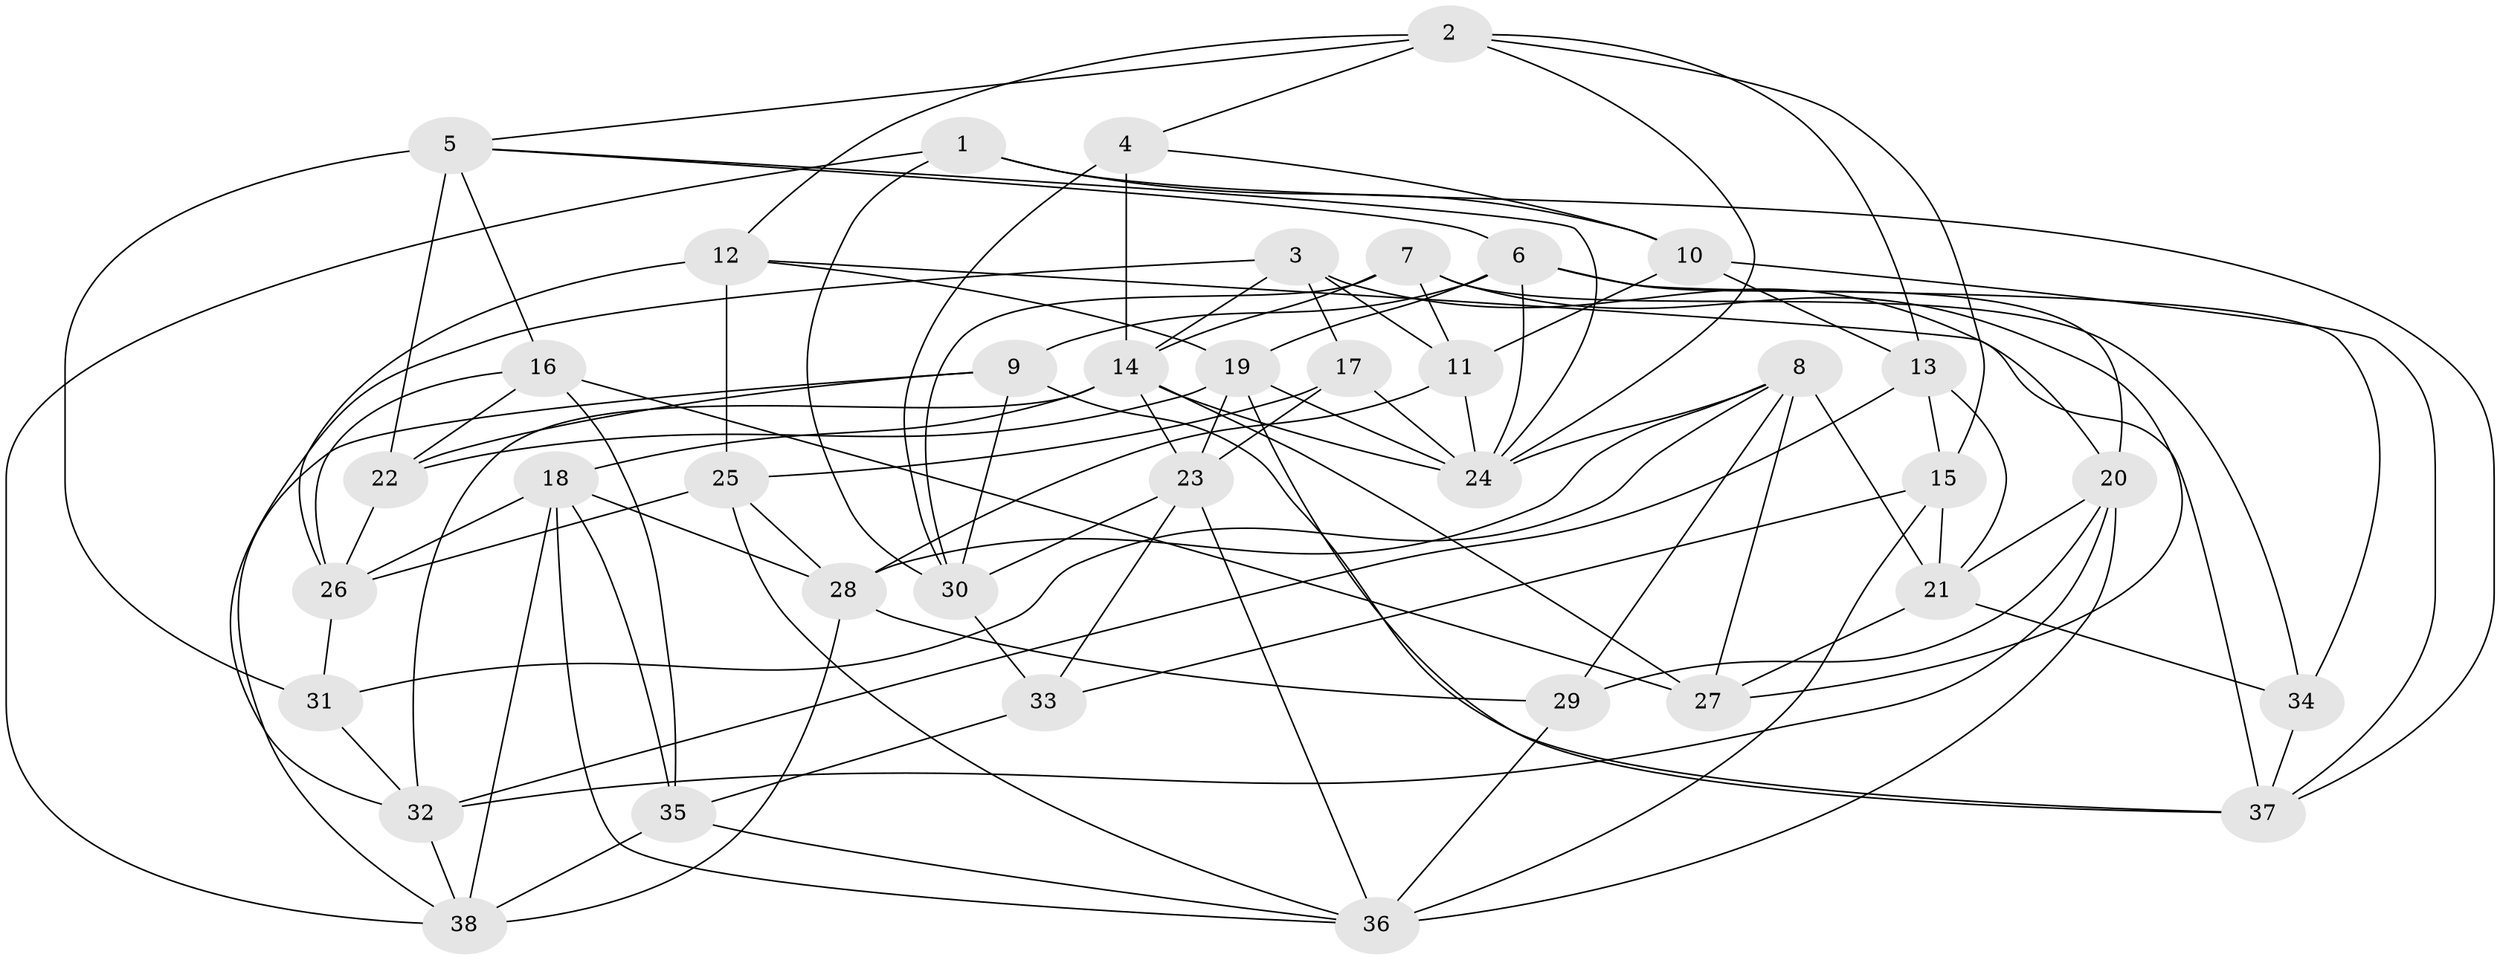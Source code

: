 // original degree distribution, {4: 1.0}
// Generated by graph-tools (version 1.1) at 2025/02/03/09/25 03:02:57]
// undirected, 38 vertices, 103 edges
graph export_dot {
graph [start="1"]
  node [color=gray90,style=filled];
  1;
  2;
  3;
  4;
  5;
  6;
  7;
  8;
  9;
  10;
  11;
  12;
  13;
  14;
  15;
  16;
  17;
  18;
  19;
  20;
  21;
  22;
  23;
  24;
  25;
  26;
  27;
  28;
  29;
  30;
  31;
  32;
  33;
  34;
  35;
  36;
  37;
  38;
  1 -- 10 [weight=1.0];
  1 -- 30 [weight=1.0];
  1 -- 37 [weight=1.0];
  1 -- 38 [weight=1.0];
  2 -- 4 [weight=1.0];
  2 -- 5 [weight=1.0];
  2 -- 12 [weight=1.0];
  2 -- 13 [weight=1.0];
  2 -- 15 [weight=1.0];
  2 -- 24 [weight=1.0];
  3 -- 11 [weight=2.0];
  3 -- 14 [weight=1.0];
  3 -- 17 [weight=1.0];
  3 -- 20 [weight=1.0];
  3 -- 32 [weight=1.0];
  4 -- 10 [weight=1.0];
  4 -- 14 [weight=3.0];
  4 -- 30 [weight=1.0];
  5 -- 6 [weight=1.0];
  5 -- 16 [weight=1.0];
  5 -- 22 [weight=1.0];
  5 -- 24 [weight=1.0];
  5 -- 31 [weight=1.0];
  6 -- 9 [weight=1.0];
  6 -- 19 [weight=1.0];
  6 -- 20 [weight=1.0];
  6 -- 24 [weight=1.0];
  6 -- 34 [weight=1.0];
  7 -- 11 [weight=1.0];
  7 -- 14 [weight=1.0];
  7 -- 27 [weight=2.0];
  7 -- 30 [weight=1.0];
  7 -- 34 [weight=1.0];
  8 -- 21 [weight=1.0];
  8 -- 24 [weight=1.0];
  8 -- 27 [weight=1.0];
  8 -- 28 [weight=1.0];
  8 -- 29 [weight=1.0];
  8 -- 31 [weight=1.0];
  9 -- 22 [weight=2.0];
  9 -- 30 [weight=1.0];
  9 -- 37 [weight=1.0];
  9 -- 38 [weight=1.0];
  10 -- 11 [weight=1.0];
  10 -- 13 [weight=2.0];
  10 -- 37 [weight=1.0];
  11 -- 24 [weight=1.0];
  11 -- 28 [weight=1.0];
  12 -- 19 [weight=1.0];
  12 -- 25 [weight=2.0];
  12 -- 26 [weight=1.0];
  12 -- 37 [weight=1.0];
  13 -- 15 [weight=1.0];
  13 -- 21 [weight=1.0];
  13 -- 32 [weight=1.0];
  14 -- 18 [weight=1.0];
  14 -- 23 [weight=1.0];
  14 -- 24 [weight=1.0];
  14 -- 27 [weight=1.0];
  14 -- 32 [weight=1.0];
  15 -- 21 [weight=1.0];
  15 -- 33 [weight=1.0];
  15 -- 36 [weight=2.0];
  16 -- 22 [weight=1.0];
  16 -- 26 [weight=1.0];
  16 -- 27 [weight=1.0];
  16 -- 35 [weight=2.0];
  17 -- 23 [weight=1.0];
  17 -- 24 [weight=1.0];
  17 -- 25 [weight=1.0];
  18 -- 26 [weight=1.0];
  18 -- 28 [weight=1.0];
  18 -- 35 [weight=1.0];
  18 -- 36 [weight=1.0];
  18 -- 38 [weight=1.0];
  19 -- 22 [weight=1.0];
  19 -- 23 [weight=1.0];
  19 -- 24 [weight=1.0];
  19 -- 37 [weight=1.0];
  20 -- 21 [weight=1.0];
  20 -- 29 [weight=1.0];
  20 -- 32 [weight=1.0];
  20 -- 36 [weight=1.0];
  21 -- 27 [weight=1.0];
  21 -- 34 [weight=1.0];
  22 -- 26 [weight=1.0];
  23 -- 30 [weight=1.0];
  23 -- 33 [weight=1.0];
  23 -- 36 [weight=1.0];
  25 -- 26 [weight=1.0];
  25 -- 28 [weight=1.0];
  25 -- 36 [weight=1.0];
  26 -- 31 [weight=1.0];
  28 -- 29 [weight=1.0];
  28 -- 38 [weight=1.0];
  29 -- 36 [weight=1.0];
  30 -- 33 [weight=1.0];
  31 -- 32 [weight=1.0];
  32 -- 38 [weight=1.0];
  33 -- 35 [weight=1.0];
  34 -- 37 [weight=1.0];
  35 -- 36 [weight=1.0];
  35 -- 38 [weight=1.0];
}
